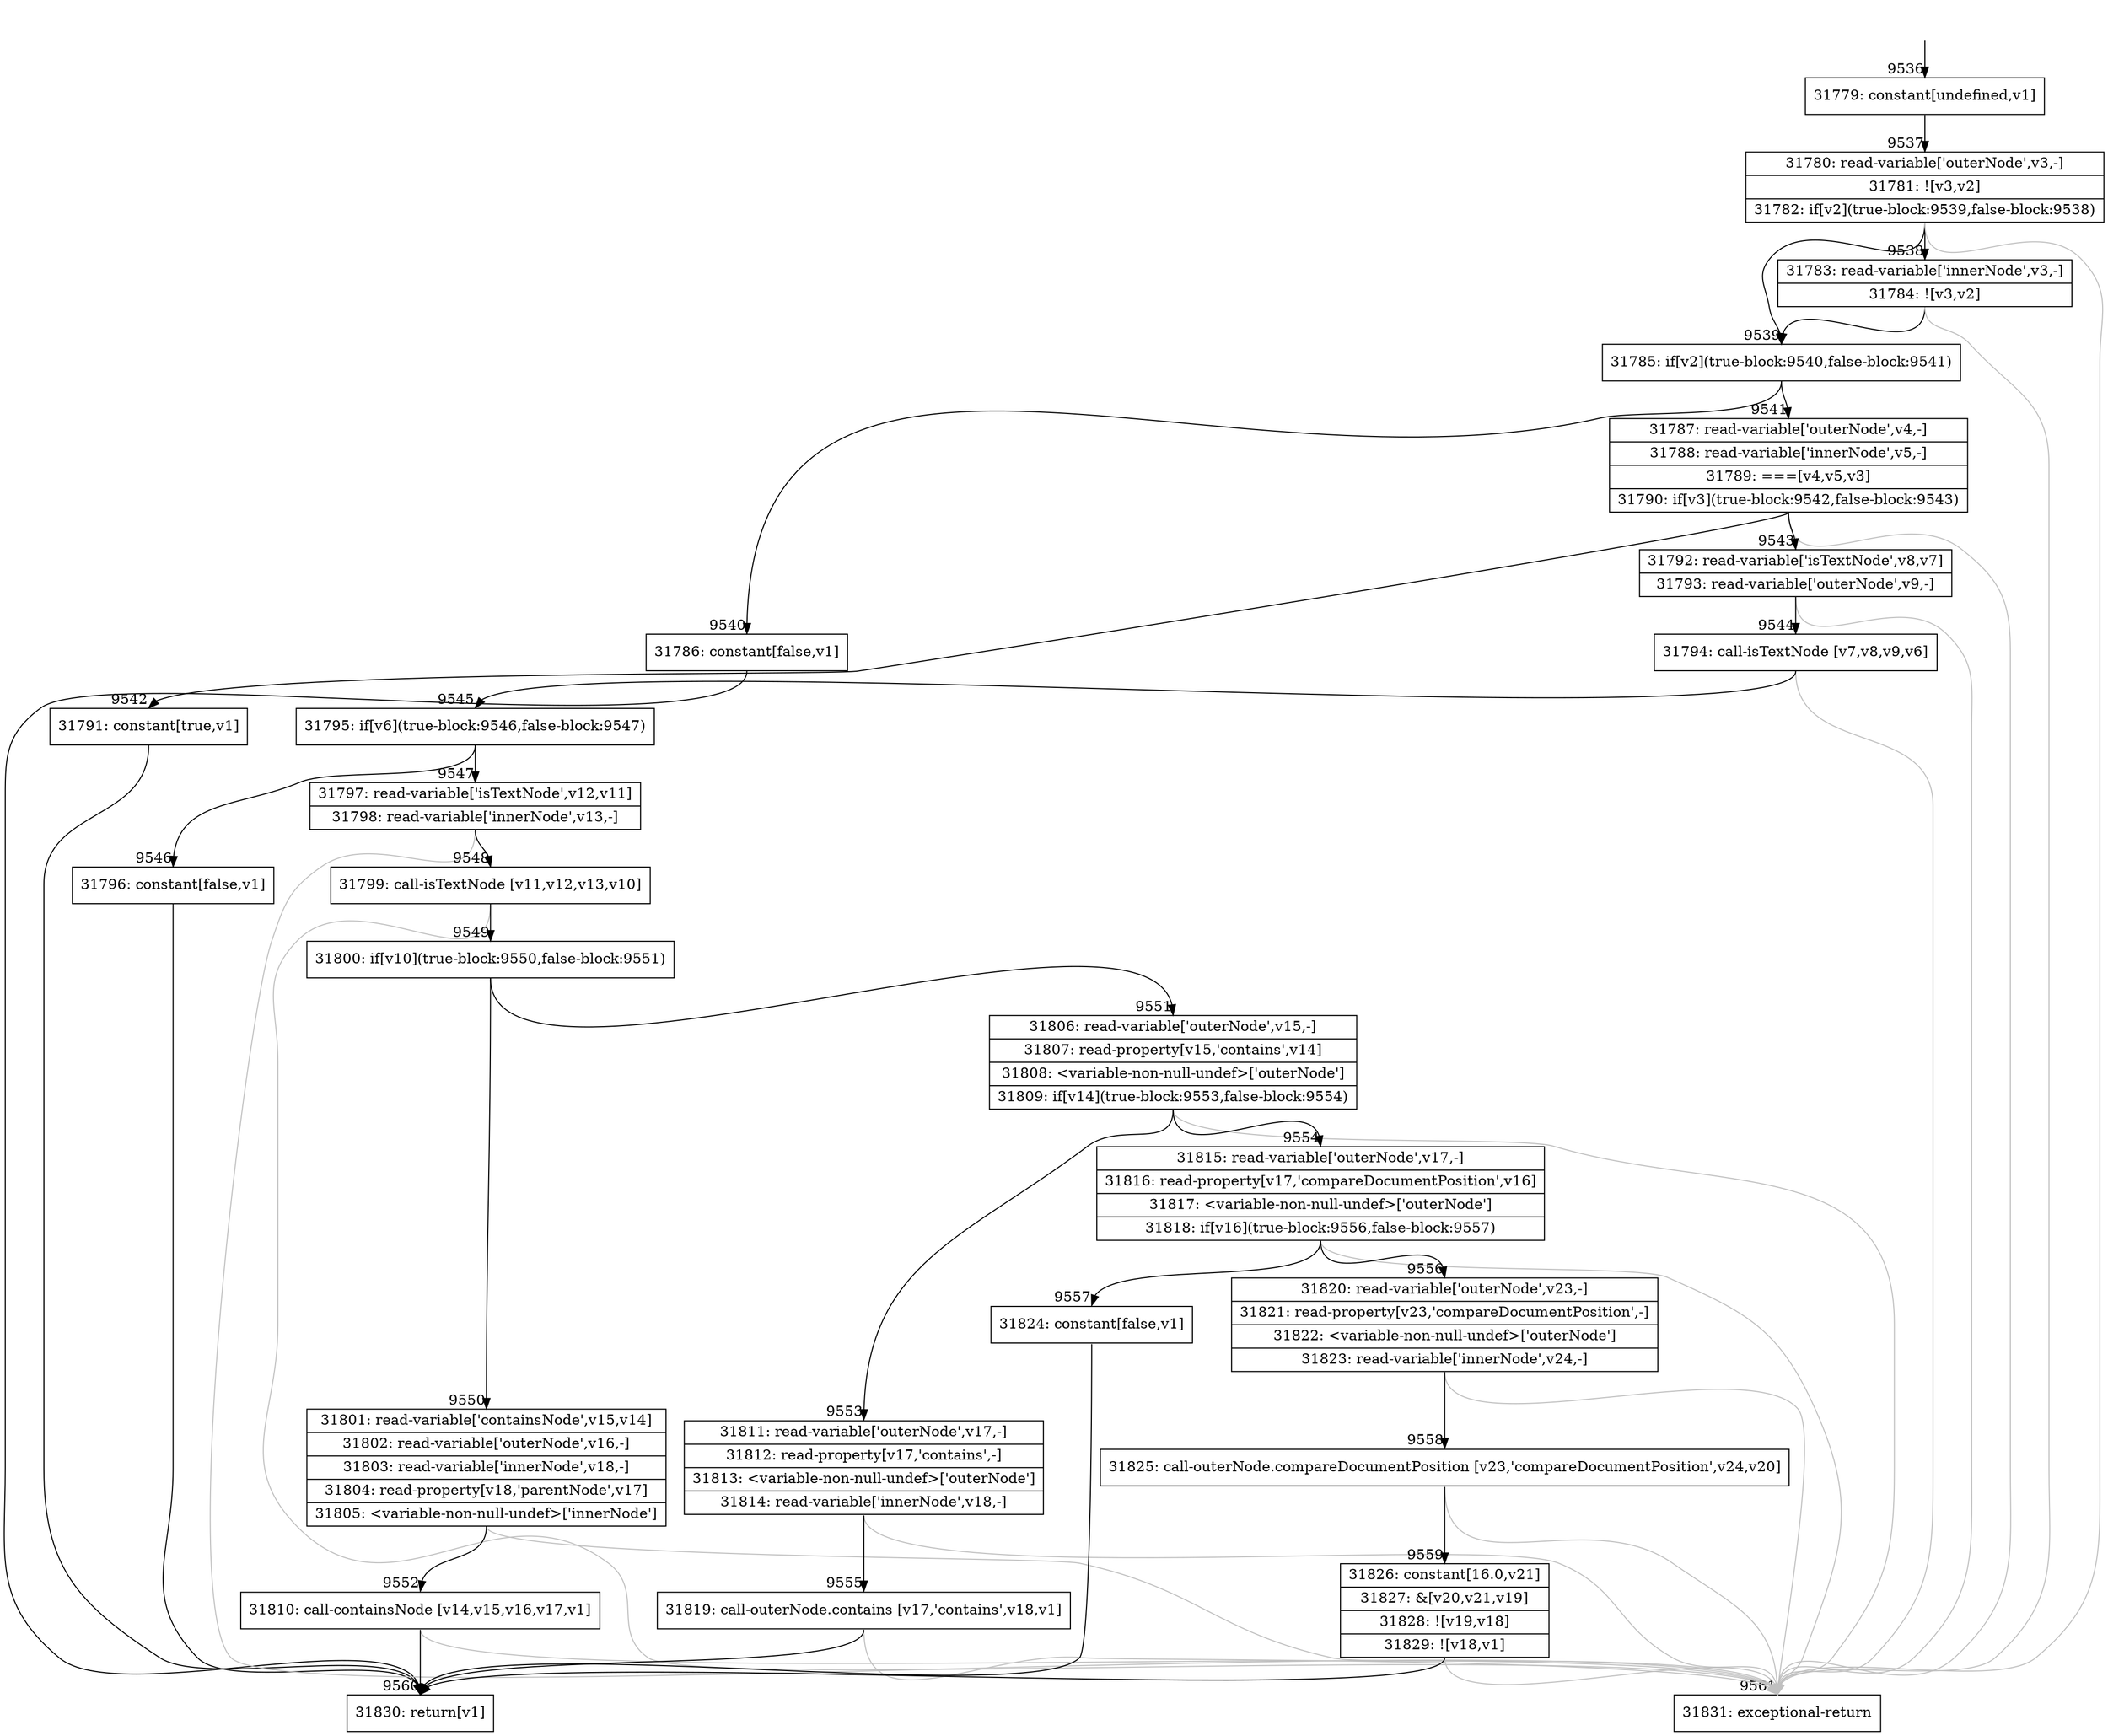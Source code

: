 digraph {
rankdir="TD"
BB_entry704[shape=none,label=""];
BB_entry704 -> BB9536 [tailport=s, headport=n, headlabel="    9536"]
BB9536 [shape=record label="{31779: constant[undefined,v1]}" ] 
BB9536 -> BB9537 [tailport=s, headport=n, headlabel="      9537"]
BB9537 [shape=record label="{31780: read-variable['outerNode',v3,-]|31781: ![v3,v2]|31782: if[v2](true-block:9539,false-block:9538)}" ] 
BB9537 -> BB9539 [tailport=s, headport=n, headlabel="      9539"]
BB9537 -> BB9538 [tailport=s, headport=n, headlabel="      9538"]
BB9537 -> BB9561 [tailport=s, headport=n, color=gray, headlabel="      9561"]
BB9538 [shape=record label="{31783: read-variable['innerNode',v3,-]|31784: ![v3,v2]}" ] 
BB9538 -> BB9539 [tailport=s, headport=n]
BB9538 -> BB9561 [tailport=s, headport=n, color=gray]
BB9539 [shape=record label="{31785: if[v2](true-block:9540,false-block:9541)}" ] 
BB9539 -> BB9540 [tailport=s, headport=n, headlabel="      9540"]
BB9539 -> BB9541 [tailport=s, headport=n, headlabel="      9541"]
BB9540 [shape=record label="{31786: constant[false,v1]}" ] 
BB9540 -> BB9560 [tailport=s, headport=n, headlabel="      9560"]
BB9541 [shape=record label="{31787: read-variable['outerNode',v4,-]|31788: read-variable['innerNode',v5,-]|31789: ===[v4,v5,v3]|31790: if[v3](true-block:9542,false-block:9543)}" ] 
BB9541 -> BB9542 [tailport=s, headport=n, headlabel="      9542"]
BB9541 -> BB9543 [tailport=s, headport=n, headlabel="      9543"]
BB9541 -> BB9561 [tailport=s, headport=n, color=gray]
BB9542 [shape=record label="{31791: constant[true,v1]}" ] 
BB9542 -> BB9560 [tailport=s, headport=n]
BB9543 [shape=record label="{31792: read-variable['isTextNode',v8,v7]|31793: read-variable['outerNode',v9,-]}" ] 
BB9543 -> BB9544 [tailport=s, headport=n, headlabel="      9544"]
BB9543 -> BB9561 [tailport=s, headport=n, color=gray]
BB9544 [shape=record label="{31794: call-isTextNode [v7,v8,v9,v6]}" ] 
BB9544 -> BB9545 [tailport=s, headport=n, headlabel="      9545"]
BB9544 -> BB9561 [tailport=s, headport=n, color=gray]
BB9545 [shape=record label="{31795: if[v6](true-block:9546,false-block:9547)}" ] 
BB9545 -> BB9546 [tailport=s, headport=n, headlabel="      9546"]
BB9545 -> BB9547 [tailport=s, headport=n, headlabel="      9547"]
BB9546 [shape=record label="{31796: constant[false,v1]}" ] 
BB9546 -> BB9560 [tailport=s, headport=n]
BB9547 [shape=record label="{31797: read-variable['isTextNode',v12,v11]|31798: read-variable['innerNode',v13,-]}" ] 
BB9547 -> BB9548 [tailport=s, headport=n, headlabel="      9548"]
BB9547 -> BB9561 [tailport=s, headport=n, color=gray]
BB9548 [shape=record label="{31799: call-isTextNode [v11,v12,v13,v10]}" ] 
BB9548 -> BB9549 [tailport=s, headport=n, headlabel="      9549"]
BB9548 -> BB9561 [tailport=s, headport=n, color=gray]
BB9549 [shape=record label="{31800: if[v10](true-block:9550,false-block:9551)}" ] 
BB9549 -> BB9550 [tailport=s, headport=n, headlabel="      9550"]
BB9549 -> BB9551 [tailport=s, headport=n, headlabel="      9551"]
BB9550 [shape=record label="{31801: read-variable['containsNode',v15,v14]|31802: read-variable['outerNode',v16,-]|31803: read-variable['innerNode',v18,-]|31804: read-property[v18,'parentNode',v17]|31805: \<variable-non-null-undef\>['innerNode']}" ] 
BB9550 -> BB9552 [tailport=s, headport=n, headlabel="      9552"]
BB9550 -> BB9561 [tailport=s, headport=n, color=gray]
BB9551 [shape=record label="{31806: read-variable['outerNode',v15,-]|31807: read-property[v15,'contains',v14]|31808: \<variable-non-null-undef\>['outerNode']|31809: if[v14](true-block:9553,false-block:9554)}" ] 
BB9551 -> BB9553 [tailport=s, headport=n, headlabel="      9553"]
BB9551 -> BB9554 [tailport=s, headport=n, headlabel="      9554"]
BB9551 -> BB9561 [tailport=s, headport=n, color=gray]
BB9552 [shape=record label="{31810: call-containsNode [v14,v15,v16,v17,v1]}" ] 
BB9552 -> BB9560 [tailport=s, headport=n]
BB9552 -> BB9561 [tailport=s, headport=n, color=gray]
BB9553 [shape=record label="{31811: read-variable['outerNode',v17,-]|31812: read-property[v17,'contains',-]|31813: \<variable-non-null-undef\>['outerNode']|31814: read-variable['innerNode',v18,-]}" ] 
BB9553 -> BB9555 [tailport=s, headport=n, headlabel="      9555"]
BB9553 -> BB9561 [tailport=s, headport=n, color=gray]
BB9554 [shape=record label="{31815: read-variable['outerNode',v17,-]|31816: read-property[v17,'compareDocumentPosition',v16]|31817: \<variable-non-null-undef\>['outerNode']|31818: if[v16](true-block:9556,false-block:9557)}" ] 
BB9554 -> BB9556 [tailport=s, headport=n, headlabel="      9556"]
BB9554 -> BB9557 [tailport=s, headport=n, headlabel="      9557"]
BB9554 -> BB9561 [tailport=s, headport=n, color=gray]
BB9555 [shape=record label="{31819: call-outerNode.contains [v17,'contains',v18,v1]}" ] 
BB9555 -> BB9560 [tailport=s, headport=n]
BB9555 -> BB9561 [tailport=s, headport=n, color=gray]
BB9556 [shape=record label="{31820: read-variable['outerNode',v23,-]|31821: read-property[v23,'compareDocumentPosition',-]|31822: \<variable-non-null-undef\>['outerNode']|31823: read-variable['innerNode',v24,-]}" ] 
BB9556 -> BB9558 [tailport=s, headport=n, headlabel="      9558"]
BB9556 -> BB9561 [tailport=s, headport=n, color=gray]
BB9557 [shape=record label="{31824: constant[false,v1]}" ] 
BB9557 -> BB9560 [tailport=s, headport=n]
BB9558 [shape=record label="{31825: call-outerNode.compareDocumentPosition [v23,'compareDocumentPosition',v24,v20]}" ] 
BB9558 -> BB9559 [tailport=s, headport=n, headlabel="      9559"]
BB9558 -> BB9561 [tailport=s, headport=n, color=gray]
BB9559 [shape=record label="{31826: constant[16.0,v21]|31827: &[v20,v21,v19]|31828: ![v19,v18]|31829: ![v18,v1]}" ] 
BB9559 -> BB9560 [tailport=s, headport=n]
BB9559 -> BB9561 [tailport=s, headport=n, color=gray]
BB9560 [shape=record label="{31830: return[v1]}" ] 
BB9561 [shape=record label="{31831: exceptional-return}" ] 
//#$~ 16989
}
